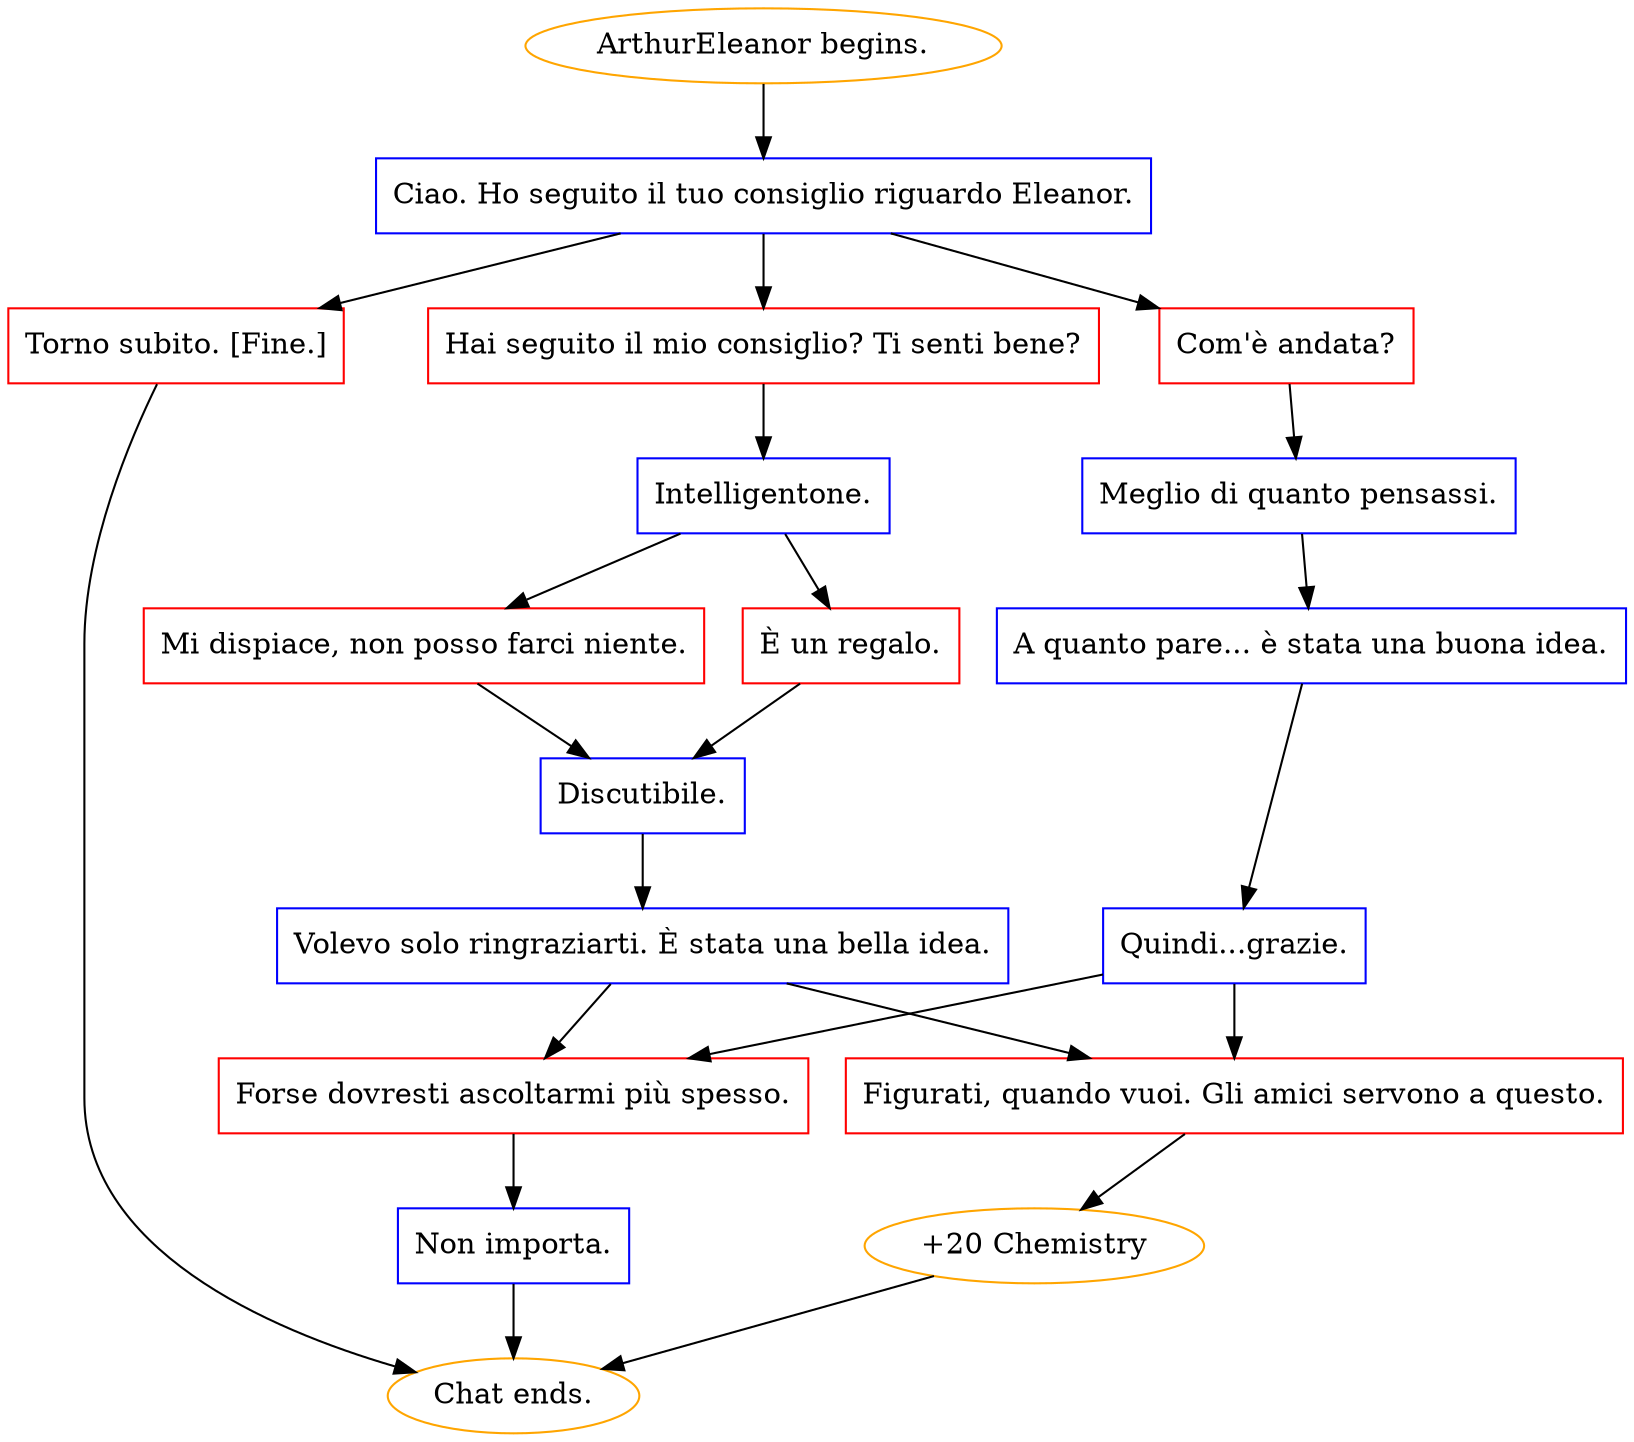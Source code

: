 digraph {
	"ArthurEleanor begins." [color=orange];
		"ArthurEleanor begins." -> j2042630307;
	j2042630307 [label="Ciao. Ho seguito il tuo consiglio riguardo Eleanor.",shape=box,color=blue];
		j2042630307 -> j3992066439;
		j2042630307 -> j3723598820;
		j2042630307 -> j443671717;
	j3992066439 [label="Com'è andata?",shape=box,color=red];
		j3992066439 -> j1069343752;
	j3723598820 [label="Hai seguito il mio consiglio? Ti senti bene?",shape=box,color=red];
		j3723598820 -> j762863565;
	j443671717 [label="Torno subito. [Fine.]",shape=box,color=red];
		j443671717 -> "Chat ends.";
	j1069343752 [label="Meglio di quanto pensassi.",shape=box,color=blue];
		j1069343752 -> j2996981722;
	j762863565 [label="Intelligentone.",shape=box,color=blue];
		j762863565 -> j3861247320;
		j762863565 -> j2416769136;
	"Chat ends." [color=orange];
	j2996981722 [label="A quanto pare... è stata una buona idea.",shape=box,color=blue];
		j2996981722 -> j2547201633;
	j3861247320 [label="Mi dispiace, non posso farci niente.",shape=box,color=red];
		j3861247320 -> j506696283;
	j2416769136 [label="È un regalo.",shape=box,color=red];
		j2416769136 -> j506696283;
	j2547201633 [label="Quindi...grazie.",shape=box,color=blue];
		j2547201633 -> j1899087197;
		j2547201633 -> j2613031373;
	j506696283 [label="Discutibile.",shape=box,color=blue];
		j506696283 -> j3361438864;
	j1899087197 [label="Figurati, quando vuoi. Gli amici servono a questo.",shape=box,color=red];
		j1899087197 -> j367054140;
	j2613031373 [label="Forse dovresti ascoltarmi più spesso.",shape=box,color=red];
		j2613031373 -> j2125704801;
	j3361438864 [label="Volevo solo ringraziarti. È stata una bella idea.",shape=box,color=blue];
		j3361438864 -> j1899087197;
		j3361438864 -> j2613031373;
	j367054140 [label="+20 Chemistry",color=orange];
		j367054140 -> "Chat ends.";
	j2125704801 [label="Non importa.",shape=box,color=blue];
		j2125704801 -> "Chat ends.";
}